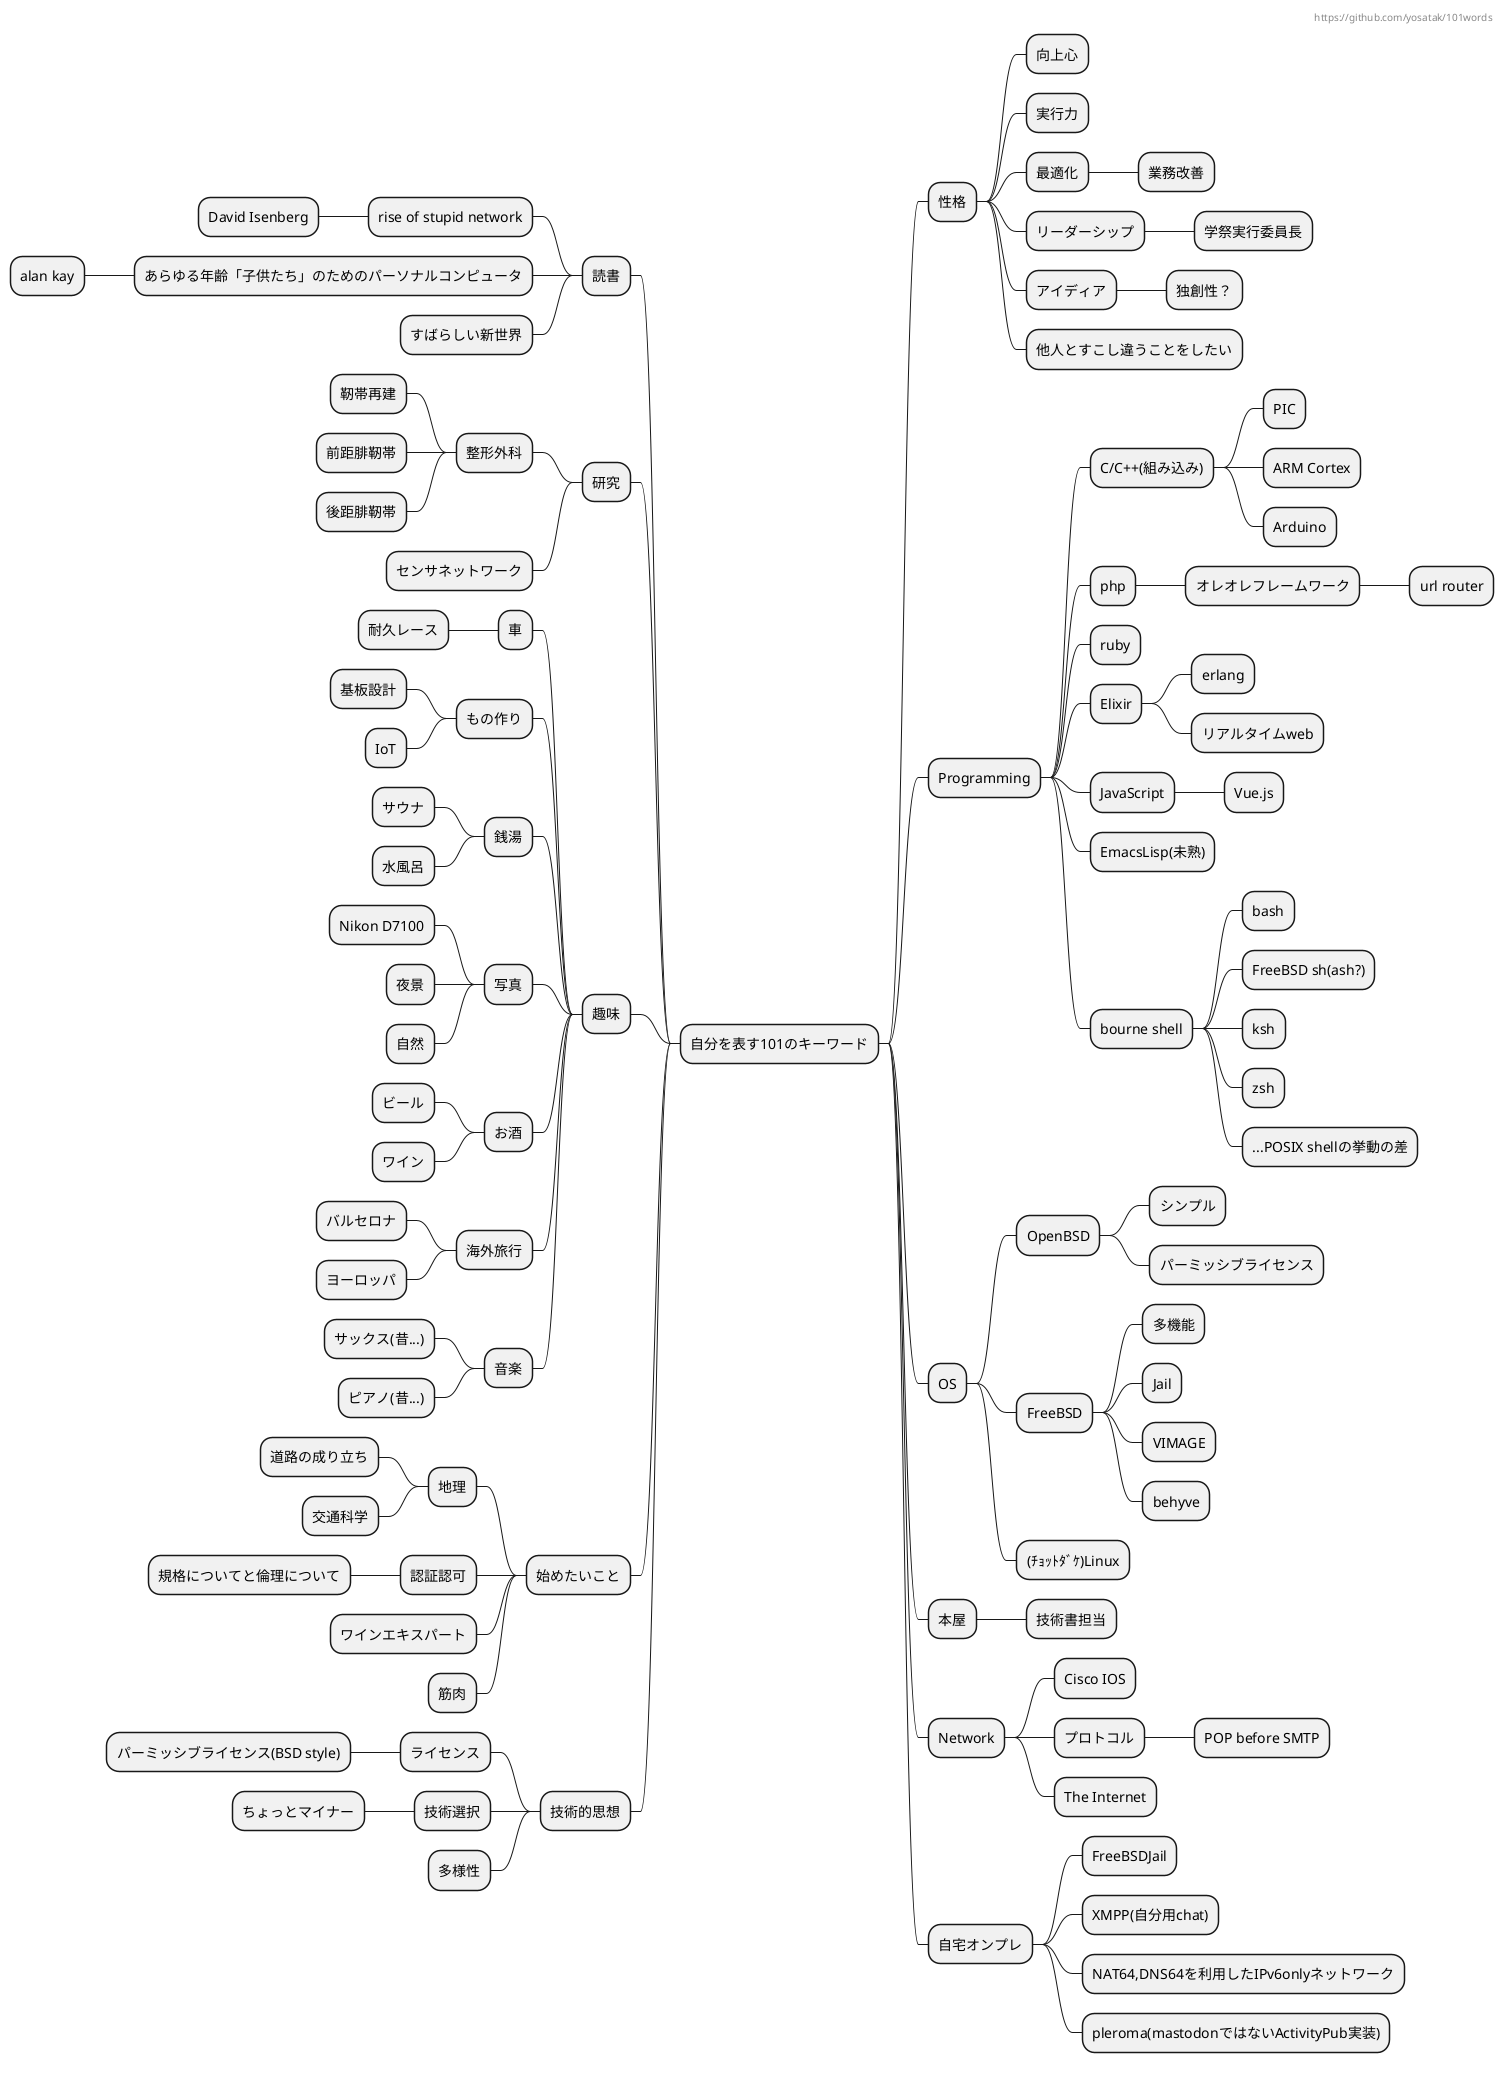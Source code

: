 @startmindmap
* 自分を表す101のキーワード
** 性格
*** 向上心
*** 実行力
*** 最適化
**** 業務改善
*** リーダーシップ
**** 学祭実行委員長
*** アイディア
**** 独創性？
*** 他人とすこし違うことをしたい
** Programming
*** C/C++(組み込み)
**** PIC
**** ARM Cortex
**** Arduino
*** php
**** オレオレフレームワーク
***** url router
*** ruby
*** Elixir
**** erlang
**** リアルタイムweb
*** JavaScript
**** Vue.js
*** EmacsLisp(未熟)
*** bourne shell
**** bash
**** FreeBSD sh(ash?)
**** ksh
**** zsh
**** ...POSIX shellの挙動の差
** OS
*** OpenBSD
**** シンプル
**** パーミッシブライセンス
*** FreeBSD
**** 多機能
**** Jail
**** VIMAGE
**** behyve
*** (ﾁｮｯﾄﾀﾞｹ)Linux
** 本屋
*** 技術書担当
** Network
*** Cisco IOS
*** プロトコル
**** POP before SMTP
*** The Internet
** 自宅オンプレ
*** FreeBSDJail
*** XMPP(自分用chat)
*** NAT64,DNS64を利用したIPv6onlyネットワーク
*** pleroma(mastodonではないActivityPub実装)
left side
** 読書
*** rise of stupid network
**** David Isenberg
*** あらゆる年齢「子供たち」のためのパーソナルコンピュータ
**** alan kay
*** すばらしい新世界
** 研究
*** 整形外科
**** 靭帯再建
**** 前距腓靭帯
**** 後距腓靭帯
*** センサネットワーク
** 趣味
*** 車
**** 耐久レース
*** もの作り
**** 基板設計
**** IoT
*** 銭湯
**** サウナ
**** 水風呂
*** 写真
**** Nikon D7100
**** 夜景
**** 自然
*** お酒
**** ビール
**** ワイン
*** 海外旅行
**** バルセロナ
**** ヨーロッパ
*** 音楽
**** サックス(昔...)
**** ピアノ(昔...)
** 始めたいこと
*** 地理
**** 道路の成り立ち
**** 交通科学
*** 認証認可
**** 規格についてと倫理について
*** ワインエキスパート
*** 筋肉
** 技術的思想
*** ライセンス
**** パーミッシブライセンス(BSD style)
*** 技術選択
**** ちょっとマイナー
*** 多様性


header
https://github.com/yosatak/101words
endheader

@endmindmap
